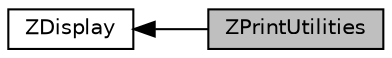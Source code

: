 digraph "ZPrintUtilities"
{
  edge [fontname="Helvetica",fontsize="10",labelfontname="Helvetica",labelfontsize="10"];
  node [fontname="Helvetica",fontsize="10",shape=record];
  rankdir=LR;
  Node1 [label="ZDisplay",height=0.2,width=0.4,color="black", fillcolor="white", style="filled",URL="$group__z_display.html",tooltip="Collection of general display and console print methods along with bufferobject class. "];
  Node0 [label="ZPrintUtilities",height=0.2,width=0.4,color="black", fillcolor="grey75", style="filled", fontcolor="black"];
  Node1->Node0 [shape=plaintext, dir="back", style="solid"];
}
